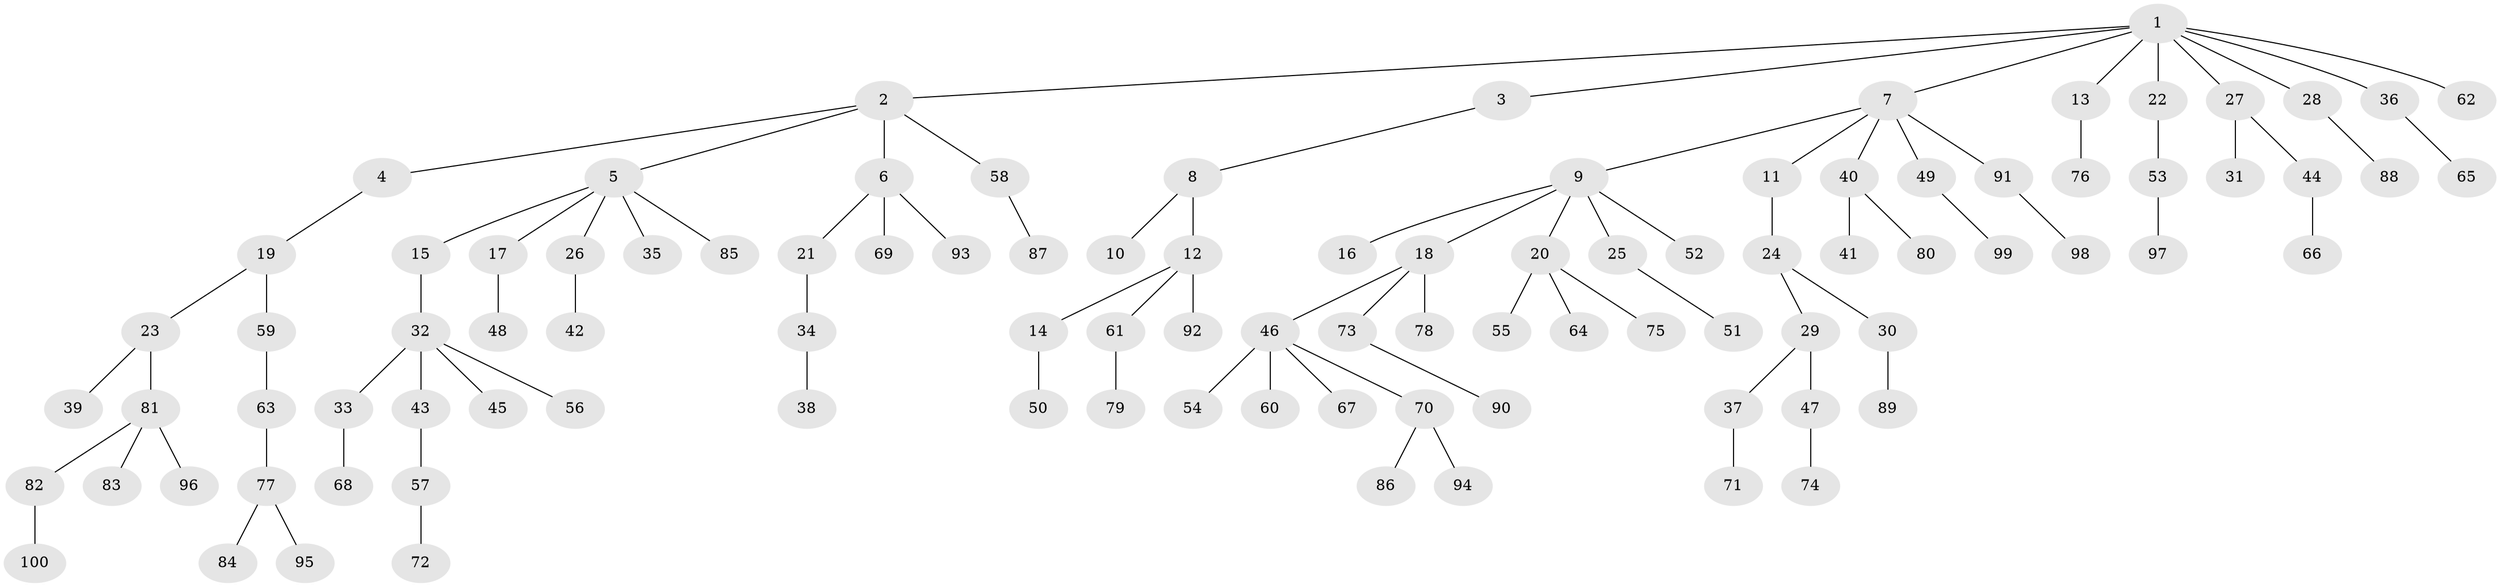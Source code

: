 // Generated by graph-tools (version 1.1) at 2025/02/03/09/25 03:02:25]
// undirected, 100 vertices, 99 edges
graph export_dot {
graph [start="1"]
  node [color=gray90,style=filled];
  1;
  2;
  3;
  4;
  5;
  6;
  7;
  8;
  9;
  10;
  11;
  12;
  13;
  14;
  15;
  16;
  17;
  18;
  19;
  20;
  21;
  22;
  23;
  24;
  25;
  26;
  27;
  28;
  29;
  30;
  31;
  32;
  33;
  34;
  35;
  36;
  37;
  38;
  39;
  40;
  41;
  42;
  43;
  44;
  45;
  46;
  47;
  48;
  49;
  50;
  51;
  52;
  53;
  54;
  55;
  56;
  57;
  58;
  59;
  60;
  61;
  62;
  63;
  64;
  65;
  66;
  67;
  68;
  69;
  70;
  71;
  72;
  73;
  74;
  75;
  76;
  77;
  78;
  79;
  80;
  81;
  82;
  83;
  84;
  85;
  86;
  87;
  88;
  89;
  90;
  91;
  92;
  93;
  94;
  95;
  96;
  97;
  98;
  99;
  100;
  1 -- 2;
  1 -- 3;
  1 -- 7;
  1 -- 13;
  1 -- 22;
  1 -- 27;
  1 -- 28;
  1 -- 36;
  1 -- 62;
  2 -- 4;
  2 -- 5;
  2 -- 6;
  2 -- 58;
  3 -- 8;
  4 -- 19;
  5 -- 15;
  5 -- 17;
  5 -- 26;
  5 -- 35;
  5 -- 85;
  6 -- 21;
  6 -- 69;
  6 -- 93;
  7 -- 9;
  7 -- 11;
  7 -- 40;
  7 -- 49;
  7 -- 91;
  8 -- 10;
  8 -- 12;
  9 -- 16;
  9 -- 18;
  9 -- 20;
  9 -- 25;
  9 -- 52;
  11 -- 24;
  12 -- 14;
  12 -- 61;
  12 -- 92;
  13 -- 76;
  14 -- 50;
  15 -- 32;
  17 -- 48;
  18 -- 46;
  18 -- 73;
  18 -- 78;
  19 -- 23;
  19 -- 59;
  20 -- 55;
  20 -- 64;
  20 -- 75;
  21 -- 34;
  22 -- 53;
  23 -- 39;
  23 -- 81;
  24 -- 29;
  24 -- 30;
  25 -- 51;
  26 -- 42;
  27 -- 31;
  27 -- 44;
  28 -- 88;
  29 -- 37;
  29 -- 47;
  30 -- 89;
  32 -- 33;
  32 -- 43;
  32 -- 45;
  32 -- 56;
  33 -- 68;
  34 -- 38;
  36 -- 65;
  37 -- 71;
  40 -- 41;
  40 -- 80;
  43 -- 57;
  44 -- 66;
  46 -- 54;
  46 -- 60;
  46 -- 67;
  46 -- 70;
  47 -- 74;
  49 -- 99;
  53 -- 97;
  57 -- 72;
  58 -- 87;
  59 -- 63;
  61 -- 79;
  63 -- 77;
  70 -- 86;
  70 -- 94;
  73 -- 90;
  77 -- 84;
  77 -- 95;
  81 -- 82;
  81 -- 83;
  81 -- 96;
  82 -- 100;
  91 -- 98;
}
